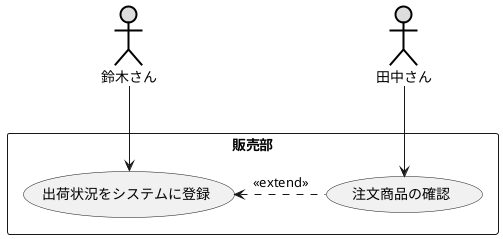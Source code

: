 @startuml 販売管理
actor 鈴木さん #DDDDDD;line:black;line.bold;
actor 田中さん #DDDDDD;line:black;line.bold;
    rectangle 販売部{
        usecase 出荷状況をシステムに登録
        usecase 注文商品の確認
    }
    田中さん --> 注文商品の確認
    鈴木さん --> 出荷状況をシステムに登録
    出荷状況をシステムに登録 <. 注文商品の確認 : <<extend>>
@enduml